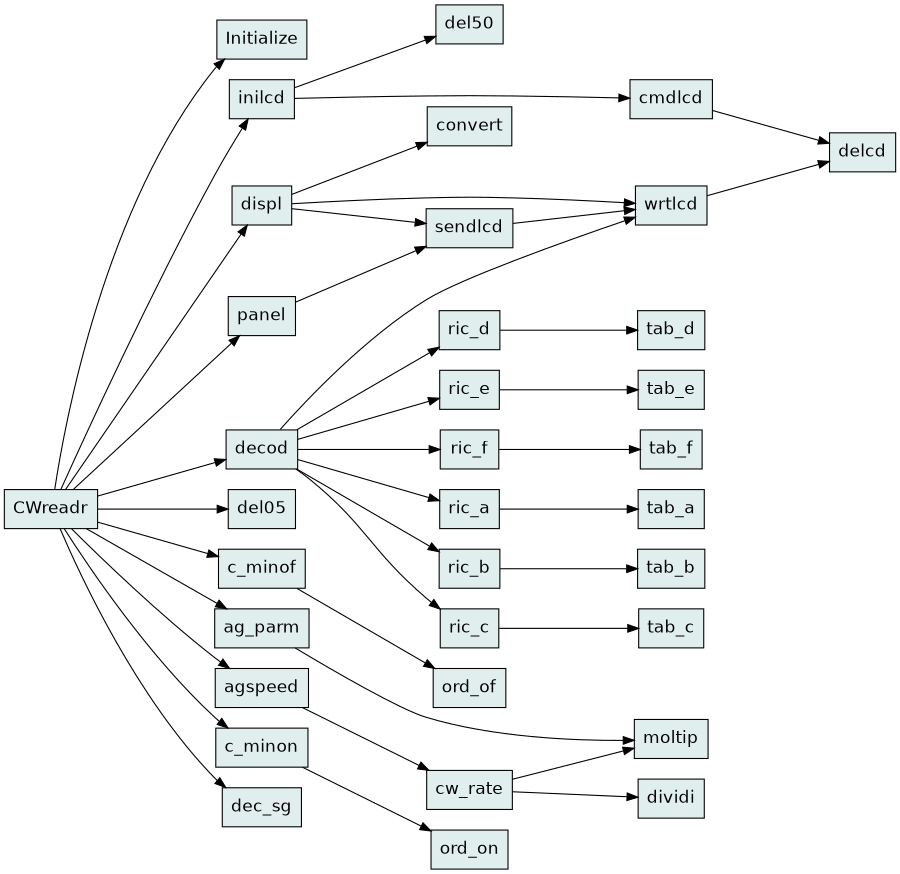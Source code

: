 digraph CW_reader
{
     size="6,7";
    rankdir="LR"; ranksep=1.5;
    node [shape=record, fontname="Helvetica",fontsize=16,
	style=filled, fillcolor=azure2];

    CWreadr -> Initialize;
    CWreadr -> inilcd;
    CWreadr -> panel;
    CWreadr -> del05;
    CWreadr -> displ;
    CWreadr -> c_minof;
    CWreadr -> agspeed;
    CWreadr -> decod;
    CWreadr -> c_minon;
    CWreadr -> ag_parm;
    CWreadr -> dec_sg;
    decod -> ric_a;
    decod -> ric_b;
    decod -> ric_c;
    decod -> ric_d;
    decod -> ric_e;
    decod -> ric_f;
    decod -> wrtlcd;
    ag_parm -> moltip;
    c_minon -> ord_on;
    c_minof -> ord_of;
    inilcd -> del50;
    inilcd -> cmdlcd;
    sendlcd -> wrtlcd;
    cmdlcd -> delcd;
    wrtlcd -> delcd;
    cw_rate -> moltip;
    cw_rate -> dividi;
    agspeed -> cw_rate;
    displ -> wrtlcd;
    displ -> convert;
    displ -> sendlcd;
    ric_a -> tab_a;
    ric_b -> tab_b;
    ric_c -> tab_c;
    ric_d -> tab_d;
    ric_e -> tab_e;
    ric_f -> tab_f;
    panel -> sendlcd;
}
